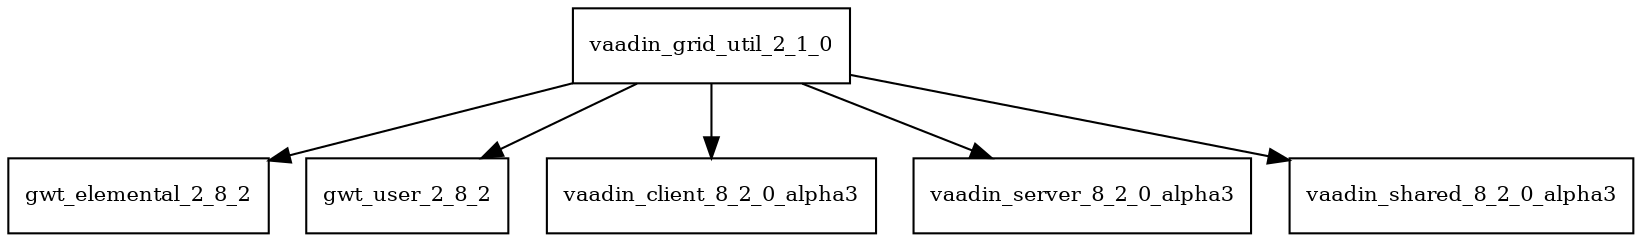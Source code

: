 digraph vaadin_grid_util_2_1_0_dependencies {
  node [shape = box, fontsize=10.0];
  vaadin_grid_util_2_1_0 -> gwt_elemental_2_8_2;
  vaadin_grid_util_2_1_0 -> gwt_user_2_8_2;
  vaadin_grid_util_2_1_0 -> vaadin_client_8_2_0_alpha3;
  vaadin_grid_util_2_1_0 -> vaadin_server_8_2_0_alpha3;
  vaadin_grid_util_2_1_0 -> vaadin_shared_8_2_0_alpha3;
}
